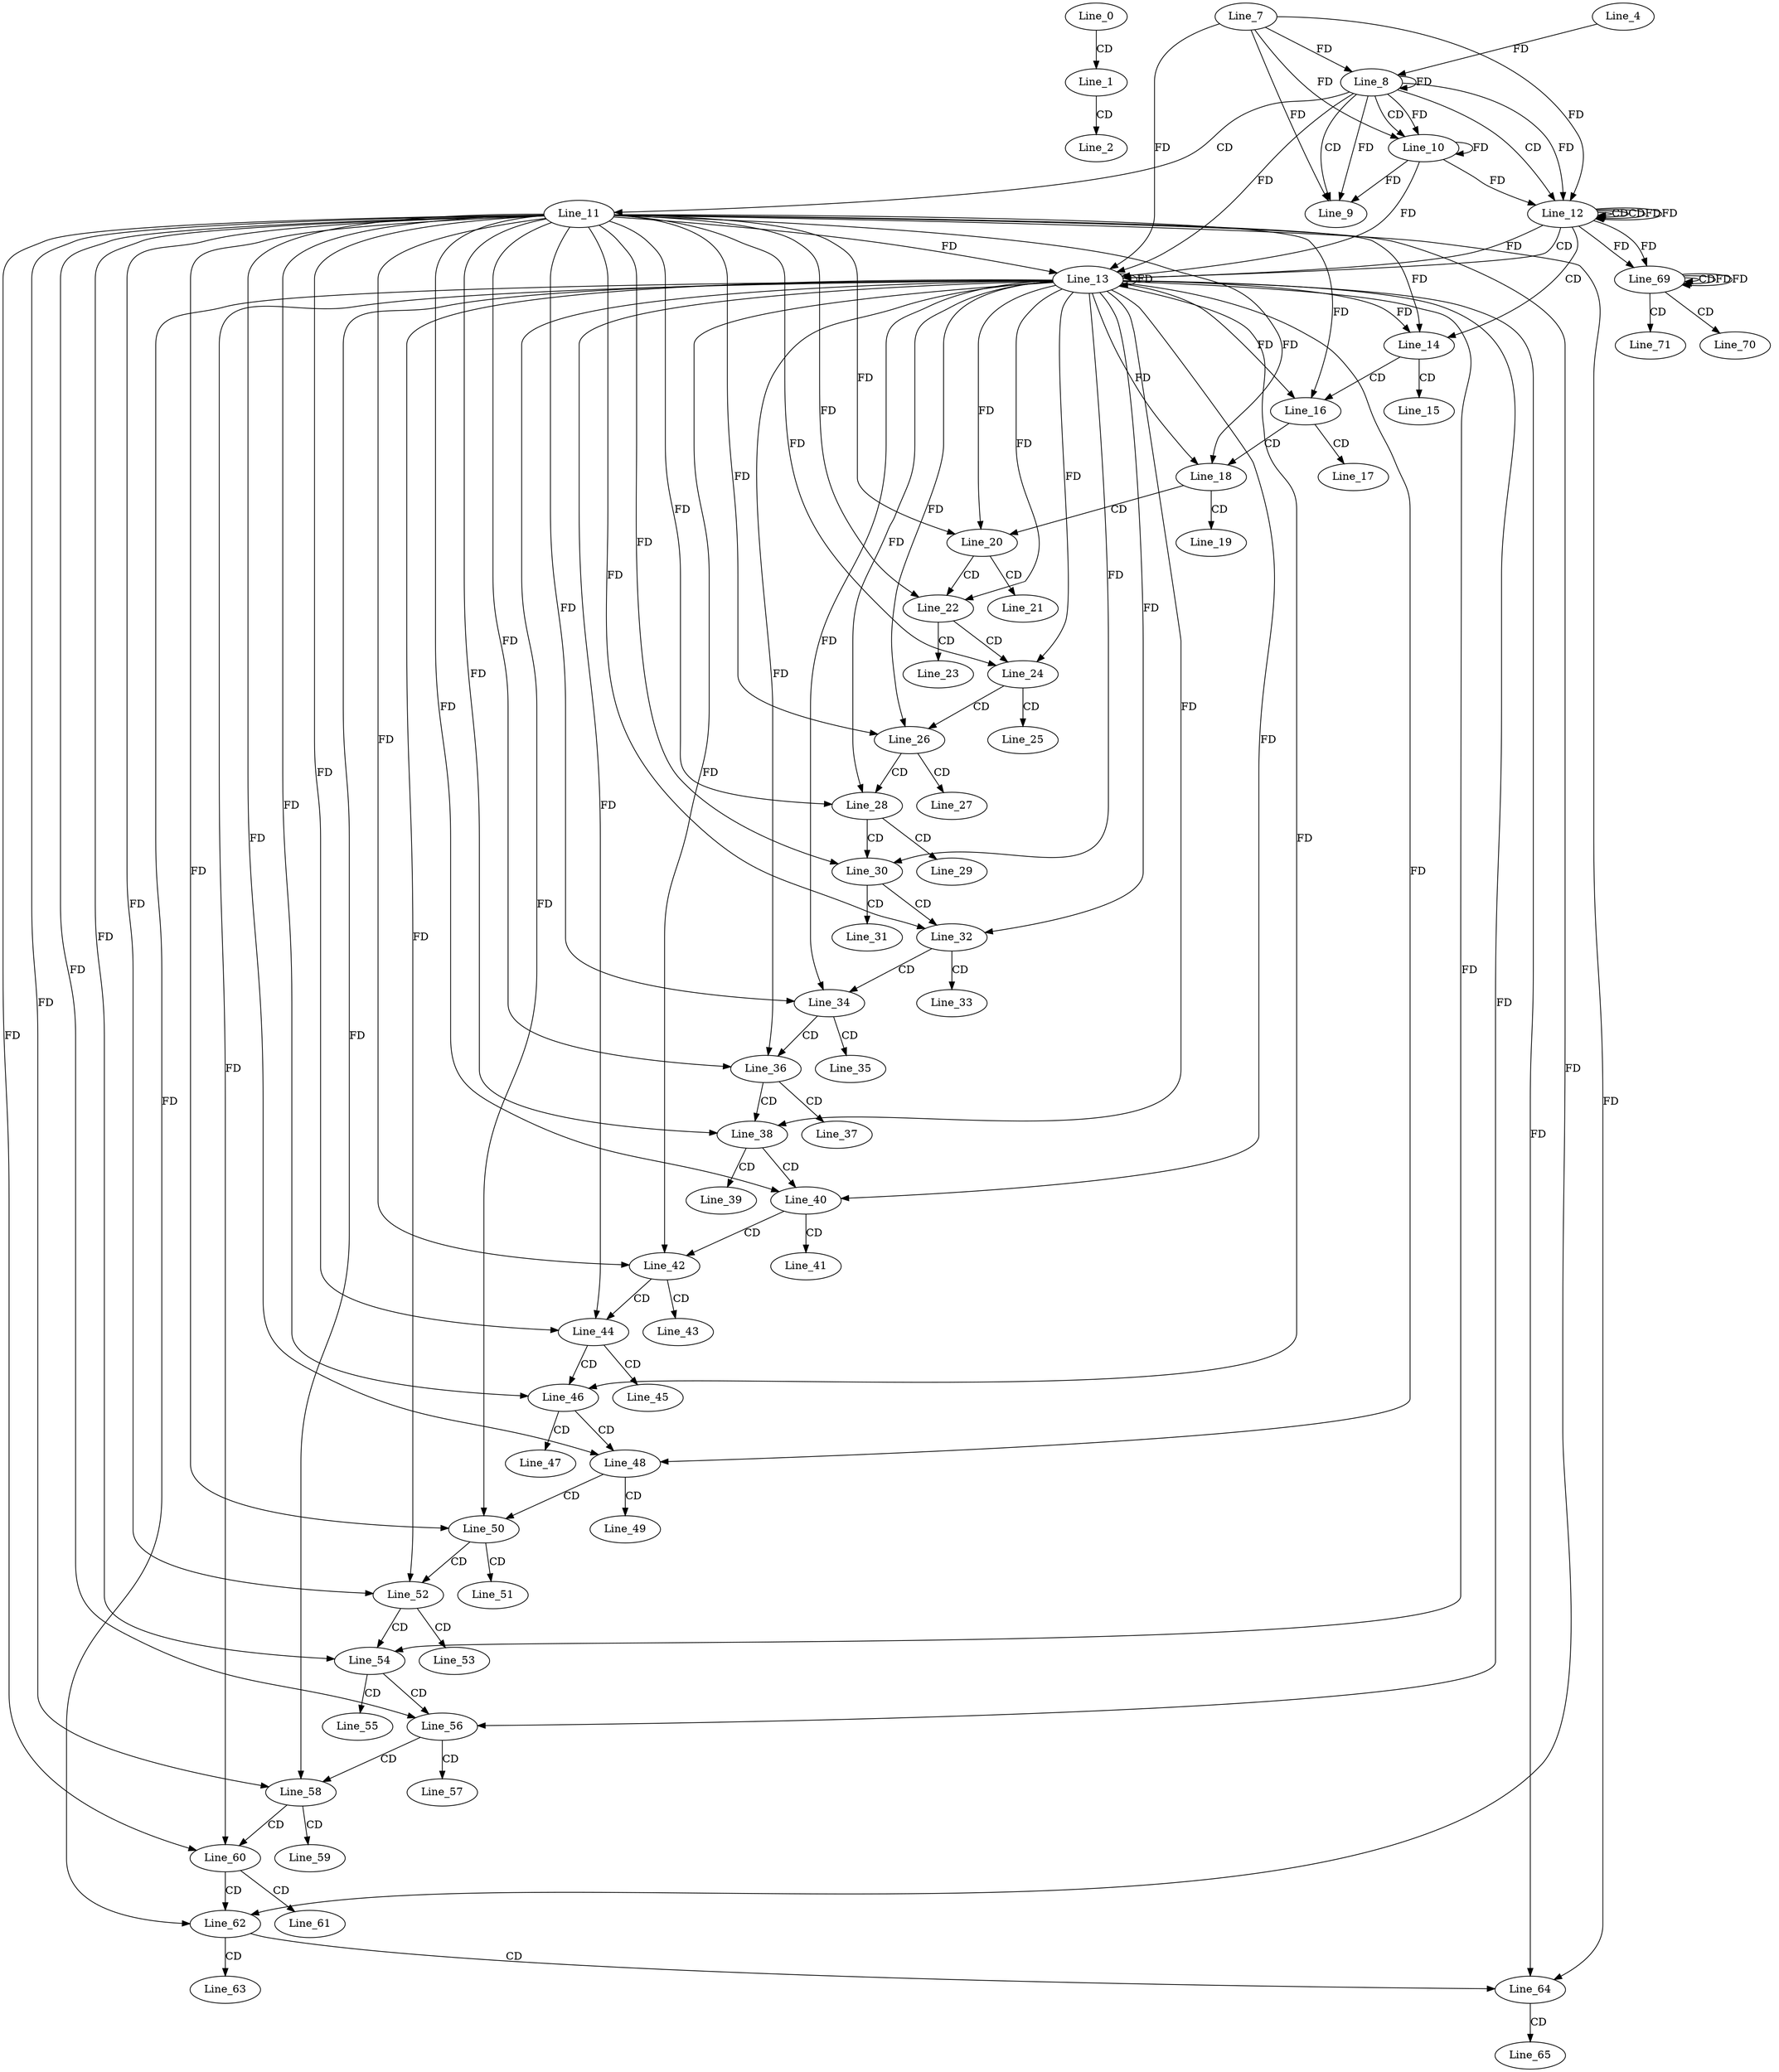 digraph G {
  Line_0;
  Line_1;
  Line_2;
  Line_8;
  Line_7;
  Line_8;
  Line_4;
  Line_8;
  Line_9;
  Line_9;
  Line_10;
  Line_10;
  Line_11;
  Line_12;
  Line_12;
  Line_12;
  Line_12;
  Line_13;
  Line_13;
  Line_14;
  Line_15;
  Line_16;
  Line_17;
  Line_18;
  Line_19;
  Line_20;
  Line_21;
  Line_22;
  Line_23;
  Line_24;
  Line_25;
  Line_26;
  Line_27;
  Line_28;
  Line_29;
  Line_30;
  Line_31;
  Line_32;
  Line_33;
  Line_34;
  Line_35;
  Line_36;
  Line_37;
  Line_38;
  Line_39;
  Line_40;
  Line_41;
  Line_42;
  Line_43;
  Line_44;
  Line_45;
  Line_46;
  Line_47;
  Line_48;
  Line_49;
  Line_50;
  Line_51;
  Line_52;
  Line_53;
  Line_54;
  Line_55;
  Line_56;
  Line_57;
  Line_58;
  Line_59;
  Line_60;
  Line_61;
  Line_62;
  Line_63;
  Line_64;
  Line_65;
  Line_69;
  Line_69;
  Line_69;
  Line_70;
  Line_71;
  Line_0 -> Line_1 [ label="CD" ];
  Line_1 -> Line_2 [ label="CD" ];
  Line_8 -> Line_8 [ label="FD" ];
  Line_7 -> Line_8 [ label="FD" ];
  Line_4 -> Line_8 [ label="FD" ];
  Line_8 -> Line_9 [ label="CD" ];
  Line_8 -> Line_9 [ label="FD" ];
  Line_7 -> Line_9 [ label="FD" ];
  Line_8 -> Line_10 [ label="CD" ];
  Line_8 -> Line_10 [ label="FD" ];
  Line_10 -> Line_10 [ label="FD" ];
  Line_7 -> Line_10 [ label="FD" ];
  Line_8 -> Line_11 [ label="CD" ];
  Line_8 -> Line_12 [ label="CD" ];
  Line_12 -> Line_12 [ label="CD" ];
  Line_12 -> Line_12 [ label="CD" ];
  Line_8 -> Line_12 [ label="FD" ];
  Line_10 -> Line_12 [ label="FD" ];
  Line_7 -> Line_12 [ label="FD" ];
  Line_12 -> Line_12 [ label="FD" ];
  Line_12 -> Line_13 [ label="CD" ];
  Line_13 -> Line_13 [ label="FD" ];
  Line_11 -> Line_13 [ label="FD" ];
  Line_8 -> Line_13 [ label="FD" ];
  Line_10 -> Line_13 [ label="FD" ];
  Line_7 -> Line_13 [ label="FD" ];
  Line_12 -> Line_13 [ label="FD" ];
  Line_12 -> Line_14 [ label="CD" ];
  Line_13 -> Line_14 [ label="FD" ];
  Line_11 -> Line_14 [ label="FD" ];
  Line_14 -> Line_15 [ label="CD" ];
  Line_14 -> Line_16 [ label="CD" ];
  Line_13 -> Line_16 [ label="FD" ];
  Line_11 -> Line_16 [ label="FD" ];
  Line_16 -> Line_17 [ label="CD" ];
  Line_16 -> Line_18 [ label="CD" ];
  Line_13 -> Line_18 [ label="FD" ];
  Line_11 -> Line_18 [ label="FD" ];
  Line_18 -> Line_19 [ label="CD" ];
  Line_18 -> Line_20 [ label="CD" ];
  Line_13 -> Line_20 [ label="FD" ];
  Line_11 -> Line_20 [ label="FD" ];
  Line_20 -> Line_21 [ label="CD" ];
  Line_20 -> Line_22 [ label="CD" ];
  Line_13 -> Line_22 [ label="FD" ];
  Line_11 -> Line_22 [ label="FD" ];
  Line_22 -> Line_23 [ label="CD" ];
  Line_22 -> Line_24 [ label="CD" ];
  Line_13 -> Line_24 [ label="FD" ];
  Line_11 -> Line_24 [ label="FD" ];
  Line_24 -> Line_25 [ label="CD" ];
  Line_24 -> Line_26 [ label="CD" ];
  Line_13 -> Line_26 [ label="FD" ];
  Line_11 -> Line_26 [ label="FD" ];
  Line_26 -> Line_27 [ label="CD" ];
  Line_26 -> Line_28 [ label="CD" ];
  Line_13 -> Line_28 [ label="FD" ];
  Line_11 -> Line_28 [ label="FD" ];
  Line_28 -> Line_29 [ label="CD" ];
  Line_28 -> Line_30 [ label="CD" ];
  Line_13 -> Line_30 [ label="FD" ];
  Line_11 -> Line_30 [ label="FD" ];
  Line_30 -> Line_31 [ label="CD" ];
  Line_30 -> Line_32 [ label="CD" ];
  Line_13 -> Line_32 [ label="FD" ];
  Line_11 -> Line_32 [ label="FD" ];
  Line_32 -> Line_33 [ label="CD" ];
  Line_32 -> Line_34 [ label="CD" ];
  Line_13 -> Line_34 [ label="FD" ];
  Line_11 -> Line_34 [ label="FD" ];
  Line_34 -> Line_35 [ label="CD" ];
  Line_34 -> Line_36 [ label="CD" ];
  Line_13 -> Line_36 [ label="FD" ];
  Line_11 -> Line_36 [ label="FD" ];
  Line_36 -> Line_37 [ label="CD" ];
  Line_36 -> Line_38 [ label="CD" ];
  Line_13 -> Line_38 [ label="FD" ];
  Line_11 -> Line_38 [ label="FD" ];
  Line_38 -> Line_39 [ label="CD" ];
  Line_38 -> Line_40 [ label="CD" ];
  Line_13 -> Line_40 [ label="FD" ];
  Line_11 -> Line_40 [ label="FD" ];
  Line_40 -> Line_41 [ label="CD" ];
  Line_40 -> Line_42 [ label="CD" ];
  Line_13 -> Line_42 [ label="FD" ];
  Line_11 -> Line_42 [ label="FD" ];
  Line_42 -> Line_43 [ label="CD" ];
  Line_42 -> Line_44 [ label="CD" ];
  Line_13 -> Line_44 [ label="FD" ];
  Line_11 -> Line_44 [ label="FD" ];
  Line_44 -> Line_45 [ label="CD" ];
  Line_44 -> Line_46 [ label="CD" ];
  Line_13 -> Line_46 [ label="FD" ];
  Line_11 -> Line_46 [ label="FD" ];
  Line_46 -> Line_47 [ label="CD" ];
  Line_46 -> Line_48 [ label="CD" ];
  Line_13 -> Line_48 [ label="FD" ];
  Line_11 -> Line_48 [ label="FD" ];
  Line_48 -> Line_49 [ label="CD" ];
  Line_48 -> Line_50 [ label="CD" ];
  Line_13 -> Line_50 [ label="FD" ];
  Line_11 -> Line_50 [ label="FD" ];
  Line_50 -> Line_51 [ label="CD" ];
  Line_50 -> Line_52 [ label="CD" ];
  Line_13 -> Line_52 [ label="FD" ];
  Line_11 -> Line_52 [ label="FD" ];
  Line_52 -> Line_53 [ label="CD" ];
  Line_52 -> Line_54 [ label="CD" ];
  Line_13 -> Line_54 [ label="FD" ];
  Line_11 -> Line_54 [ label="FD" ];
  Line_54 -> Line_55 [ label="CD" ];
  Line_54 -> Line_56 [ label="CD" ];
  Line_13 -> Line_56 [ label="FD" ];
  Line_11 -> Line_56 [ label="FD" ];
  Line_56 -> Line_57 [ label="CD" ];
  Line_56 -> Line_58 [ label="CD" ];
  Line_13 -> Line_58 [ label="FD" ];
  Line_11 -> Line_58 [ label="FD" ];
  Line_58 -> Line_59 [ label="CD" ];
  Line_58 -> Line_60 [ label="CD" ];
  Line_13 -> Line_60 [ label="FD" ];
  Line_11 -> Line_60 [ label="FD" ];
  Line_60 -> Line_61 [ label="CD" ];
  Line_60 -> Line_62 [ label="CD" ];
  Line_13 -> Line_62 [ label="FD" ];
  Line_11 -> Line_62 [ label="FD" ];
  Line_62 -> Line_63 [ label="CD" ];
  Line_62 -> Line_64 [ label="CD" ];
  Line_13 -> Line_64 [ label="FD" ];
  Line_11 -> Line_64 [ label="FD" ];
  Line_64 -> Line_65 [ label="CD" ];
  Line_12 -> Line_69 [ label="FD" ];
  Line_69 -> Line_69 [ label="CD" ];
  Line_69 -> Line_69 [ label="FD" ];
  Line_12 -> Line_69 [ label="FD" ];
  Line_69 -> Line_70 [ label="CD" ];
  Line_69 -> Line_71 [ label="CD" ];
  Line_10 -> Line_9 [ label="FD" ];
  Line_12 -> Line_12 [ label="FD" ];
  Line_69 -> Line_69 [ label="FD" ];
}
